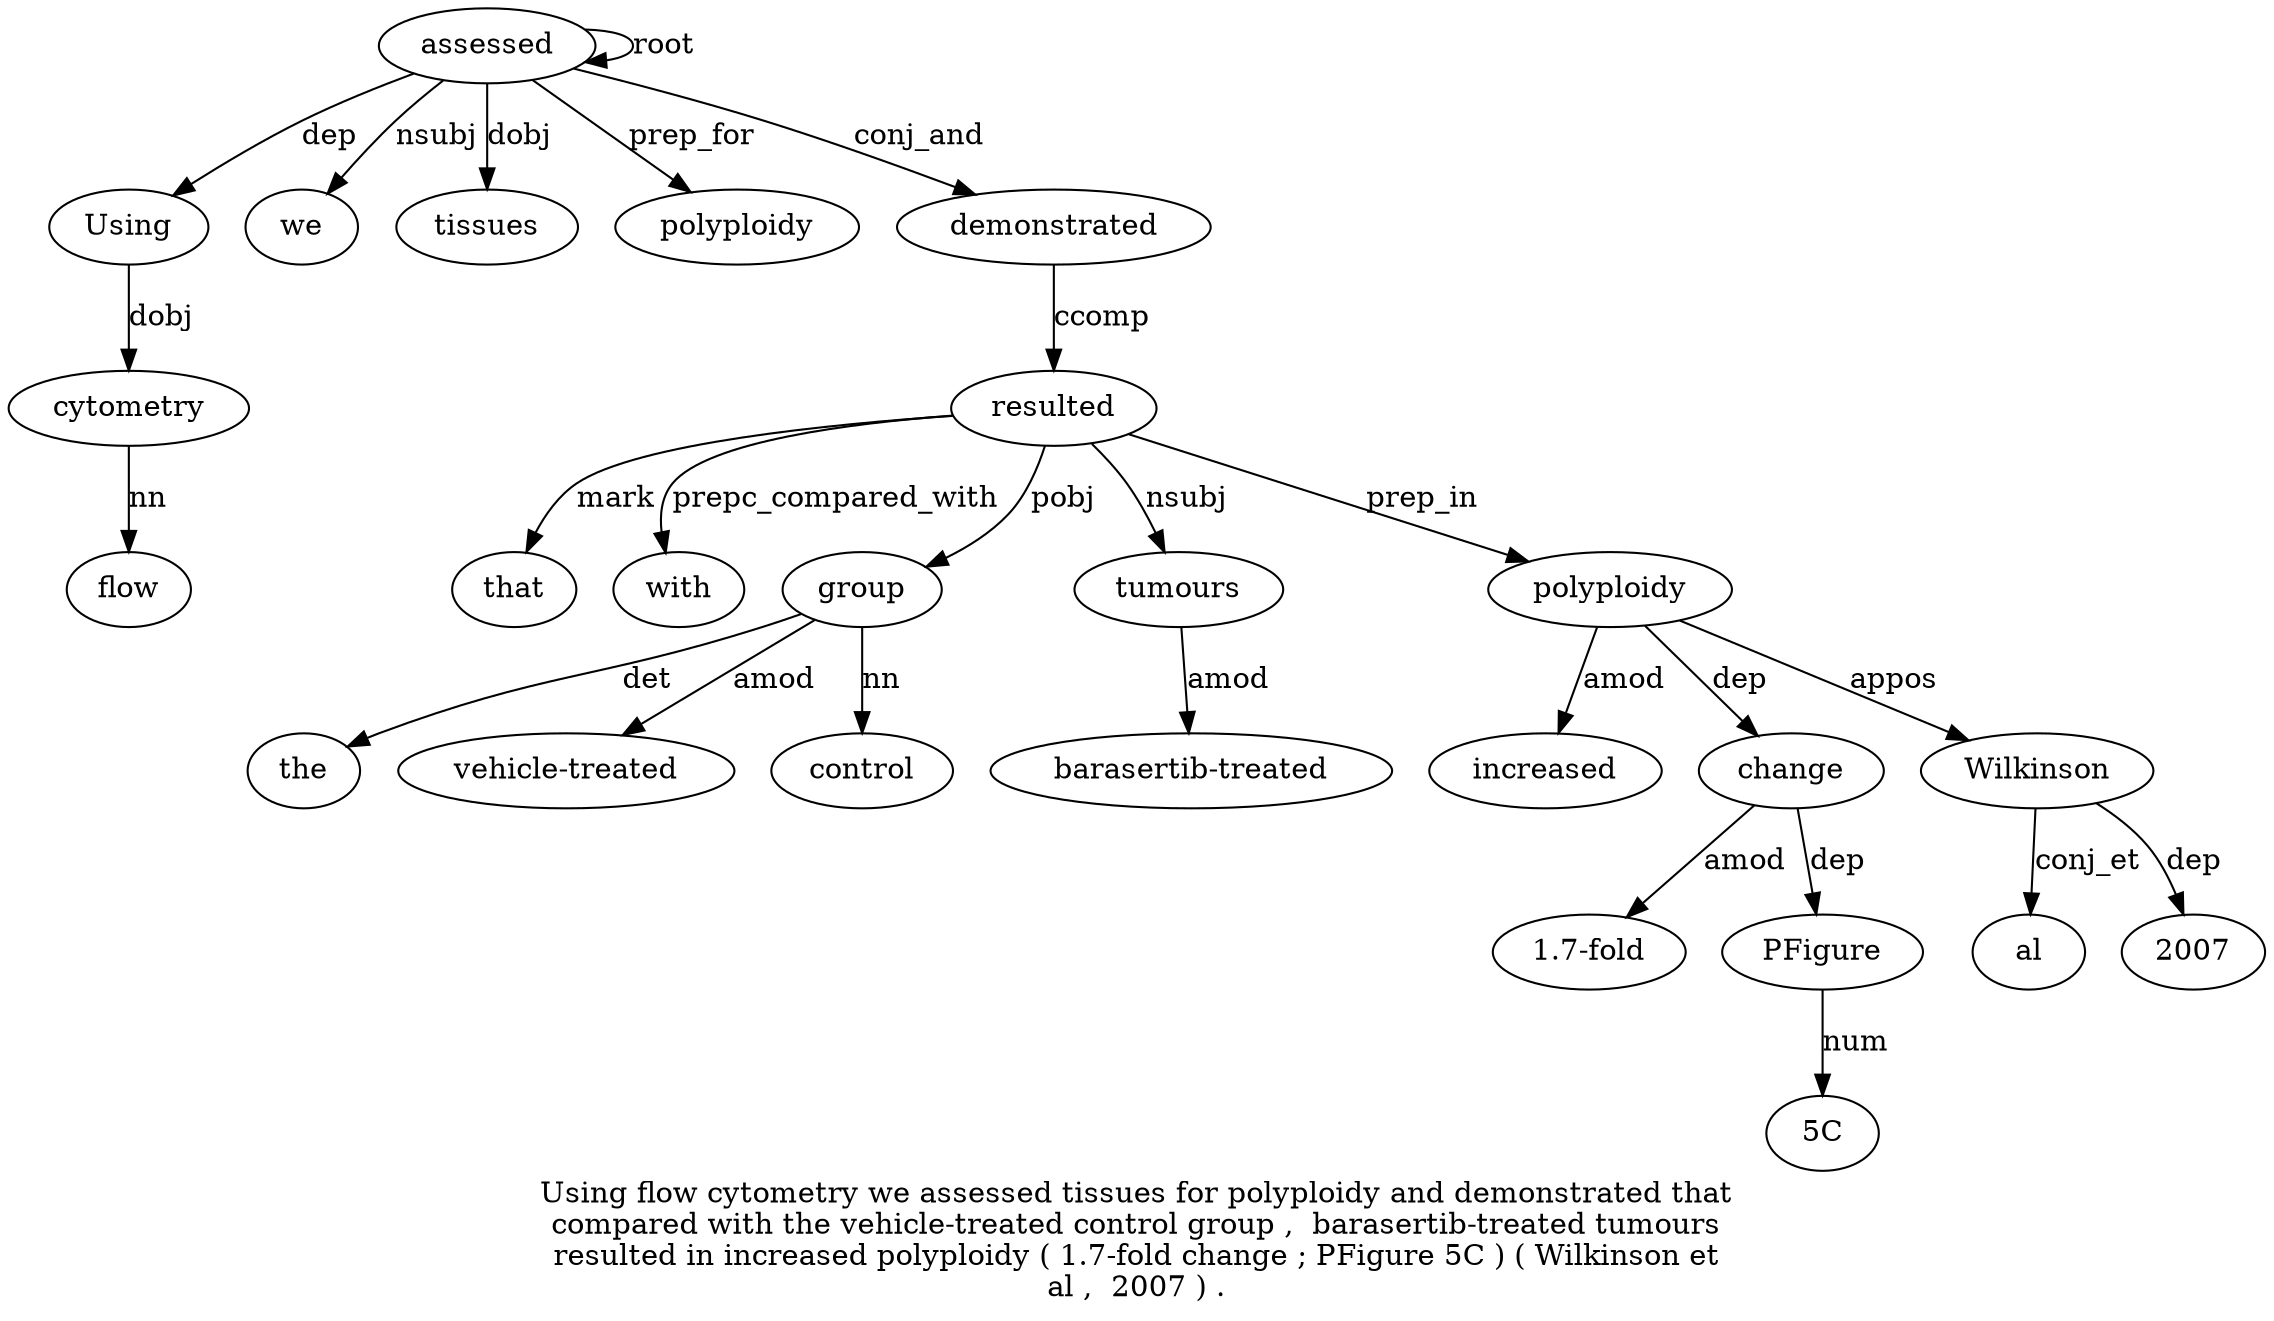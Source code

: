 digraph "Using flow cytometry we assessed tissues for polyploidy and demonstrated that compared with the vehicle-treated control group ,  barasertib-treated tumours resulted in increased polyploidy ( 1.7-fold change ; PFigure 5C ) ( Wilkinson et al ,  2007 ) ." {
label="Using flow cytometry we assessed tissues for polyploidy and demonstrated that
compared with the vehicle-treated control group ,  barasertib-treated tumours
resulted in increased polyploidy ( 1.7-fold change ; PFigure 5C ) ( Wilkinson et
al ,  2007 ) .";
assessed5 [style=filled, fillcolor=white, label=assessed];
Using1 [style=filled, fillcolor=white, label=Using];
assessed5 -> Using1  [label=dep];
cytometry3 [style=filled, fillcolor=white, label=cytometry];
flow2 [style=filled, fillcolor=white, label=flow];
cytometry3 -> flow2  [label=nn];
Using1 -> cytometry3  [label=dobj];
we4 [style=filled, fillcolor=white, label=we];
assessed5 -> we4  [label=nsubj];
assessed5 -> assessed5  [label=root];
tissues6 [style=filled, fillcolor=white, label=tissues];
assessed5 -> tissues6  [label=dobj];
polyploidy8 [style=filled, fillcolor=white, label=polyploidy];
assessed5 -> polyploidy8  [label=prep_for];
demonstrated10 [style=filled, fillcolor=white, label=demonstrated];
assessed5 -> demonstrated10  [label=conj_and];
resulted21 [style=filled, fillcolor=white, label=resulted];
that11 [style=filled, fillcolor=white, label=that];
resulted21 -> that11  [label=mark];
with13 [style=filled, fillcolor=white, label=with];
resulted21 -> with13  [label=prepc_compared_with];
group17 [style=filled, fillcolor=white, label=group];
the14 [style=filled, fillcolor=white, label=the];
group17 -> the14  [label=det];
"vehicle-treated15" [style=filled, fillcolor=white, label="vehicle-treated"];
group17 -> "vehicle-treated15"  [label=amod];
control16 [style=filled, fillcolor=white, label=control];
group17 -> control16  [label=nn];
resulted21 -> group17  [label=pobj];
tumours20 [style=filled, fillcolor=white, label=tumours];
"barasertib-treated19" [style=filled, fillcolor=white, label="barasertib-treated"];
tumours20 -> "barasertib-treated19"  [label=amod];
resulted21 -> tumours20  [label=nsubj];
demonstrated10 -> resulted21  [label=ccomp];
polyploidy24 [style=filled, fillcolor=white, label=polyploidy];
increased23 [style=filled, fillcolor=white, label=increased];
polyploidy24 -> increased23  [label=amod];
resulted21 -> polyploidy24  [label=prep_in];
change27 [style=filled, fillcolor=white, label=change];
"1.7-fold26" [style=filled, fillcolor=white, label="1.7-fold"];
change27 -> "1.7-fold26"  [label=amod];
polyploidy24 -> change27  [label=dep];
PFigure29 [style=filled, fillcolor=white, label=PFigure];
change27 -> PFigure29  [label=dep];
"5C30" [style=filled, fillcolor=white, label="5C"];
PFigure29 -> "5C30"  [label=num];
Wilkinson33 [style=filled, fillcolor=white, label=Wilkinson];
polyploidy24 -> Wilkinson33  [label=appos];
al35 [style=filled, fillcolor=white, label=al];
Wilkinson33 -> al35  [label=conj_et];
20073 [style=filled, fillcolor=white, label=2007];
Wilkinson33 -> 20073  [label=dep];
}
